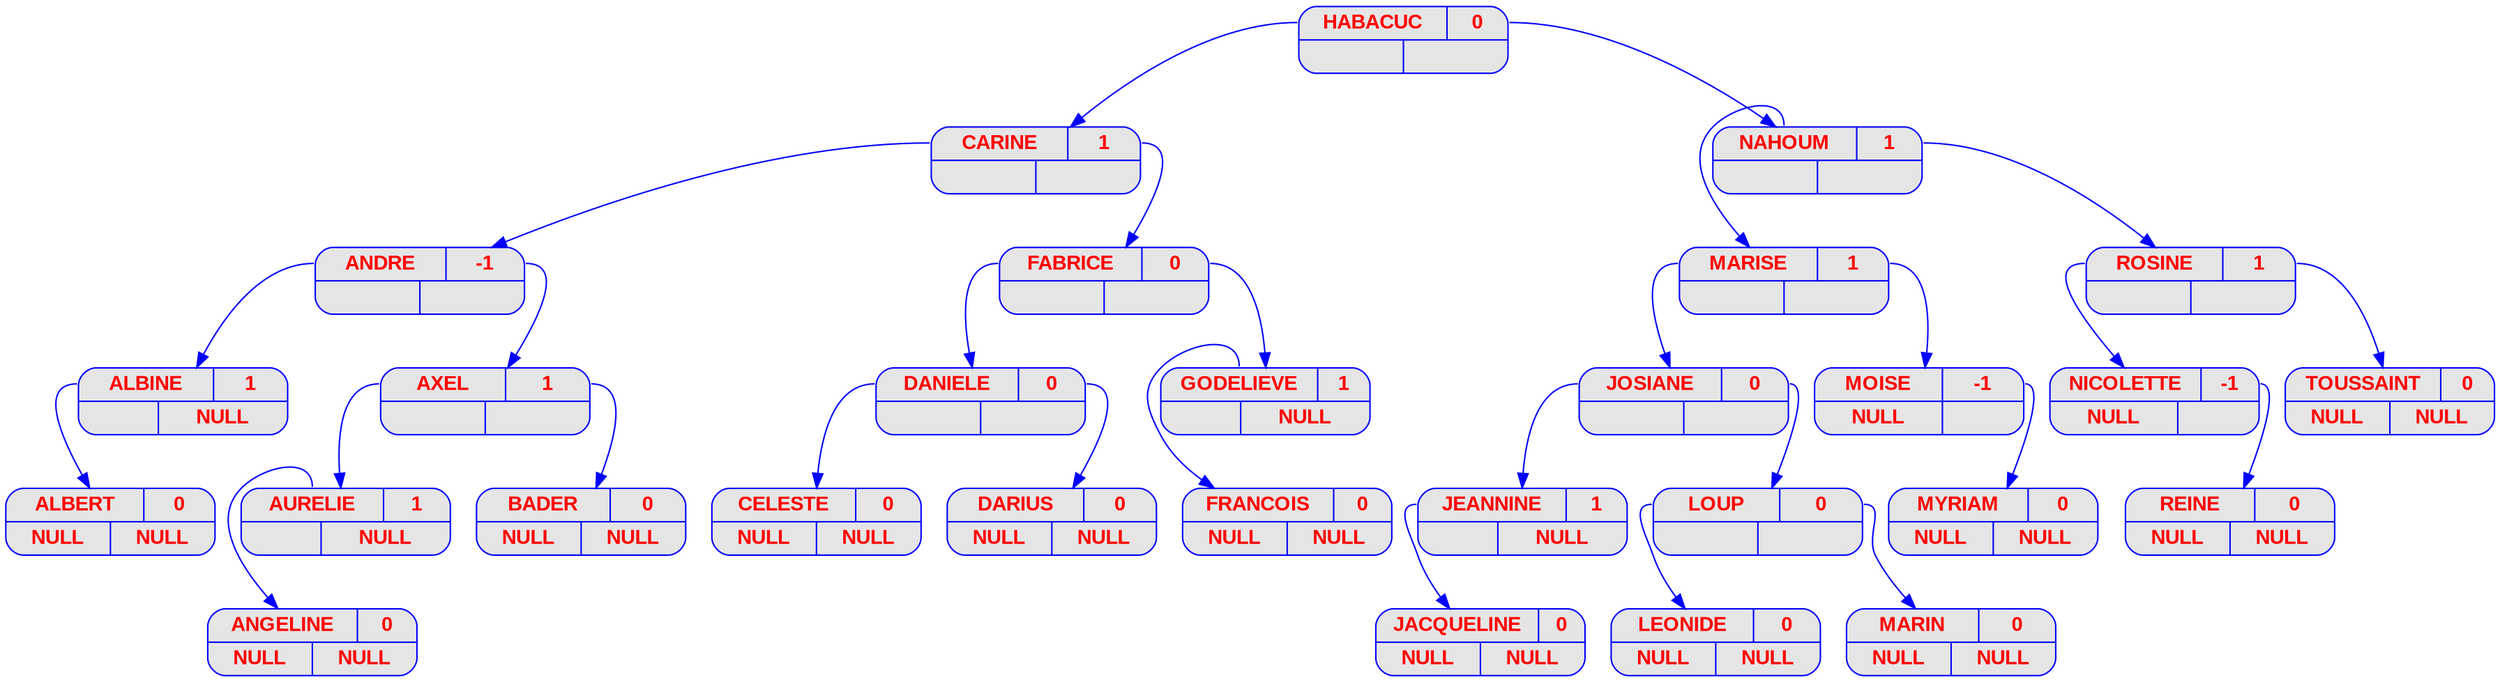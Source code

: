 digraph displayAVL {
	node [
		fontname  = "Arial bold" 
		fontsize  = "14"
		fontcolor = "red"
		style     = "rounded, filled"
		shape     = "record"
		fillcolor = "grey90"
		color     = "blue"
		width     = "2"
	]

	edge [
		color     = "blue"
	]

	HABACUC [label = "{{<g> HABACUC | <d> 0 } | { <g> | <d>}}"];
	HABACUC:g -> CARINE;
	CARINE [label = "{{<g> CARINE | <d> 1 } | { <g> | <d>}}"];
	CARINE:g -> ANDRE;
	ANDRE [label = "{{<g> ANDRE | <d> -1 } | { <g> | <d>}}"];
	ANDRE:g -> ALBINE;
	ALBINE [label = "{{<g> ALBINE | <d> 1 } | { <g> | <d>}}"];
	ALBINE [label = "{{<g> ALBINE | <d> 1 }| { <g> | <d> NULL}}"];
	ALBINE:g -> ALBERT;
	ALBERT [label = "{{<g> ALBERT | <d> 0 } | { <g> | <d>}}"];
	ALBERT [label = "{{<g> ALBERT | <d> 0 }| { <g> NULL | <d> NULL}}"];
	ANDRE:d -> AXEL;
	AXEL [label = "{{<g> AXEL | <d> 1 } | { <g> | <d>}}"];
	AXEL:g -> AURELIE;
	AURELIE [label = "{{<g> AURELIE | <d> 1 } | { <g> | <d>}}"];
	AURELIE [label = "{{<g> AURELIE | <d> 1 }| { <g> | <d> NULL}}"];
	AURELIE:g -> ANGELINE;
	ANGELINE [label = "{{<g> ANGELINE | <d> 0 } | { <g> | <d>}}"];
	ANGELINE [label = "{{<g> ANGELINE | <d> 0 }| { <g> NULL | <d> NULL}}"];
	AXEL:d -> BADER;
	BADER [label = "{{<g> BADER | <d> 0 } | { <g> | <d>}}"];
	BADER [label = "{{<g> BADER | <d> 0 }| { <g> NULL | <d> NULL}}"];
	CARINE:d -> FABRICE;
	FABRICE [label = "{{<g> FABRICE | <d> 0 } | { <g> | <d>}}"];
	FABRICE:g -> DANIELE;
	DANIELE [label = "{{<g> DANIELE | <d> 0 } | { <g> | <d>}}"];
	DANIELE:g -> CELESTE;
	CELESTE [label = "{{<g> CELESTE | <d> 0 } | { <g> | <d>}}"];
	CELESTE [label = "{{<g> CELESTE | <d> 0 }| { <g> NULL | <d> NULL}}"];
	DANIELE:d -> DARIUS;
	DARIUS [label = "{{<g> DARIUS | <d> 0 } | { <g> | <d>}}"];
	DARIUS [label = "{{<g> DARIUS | <d> 0 }| { <g> NULL | <d> NULL}}"];
	FABRICE:d -> GODELIEVE;
	GODELIEVE [label = "{{<g> GODELIEVE | <d> 1 } | { <g> | <d>}}"];
	GODELIEVE [label = "{{<g> GODELIEVE | <d> 1 }| { <g> | <d> NULL}}"];
	GODELIEVE:g -> FRANCOIS;
	FRANCOIS [label = "{{<g> FRANCOIS | <d> 0 } | { <g> | <d>}}"];
	FRANCOIS [label = "{{<g> FRANCOIS | <d> 0 }| { <g> NULL | <d> NULL}}"];
	HABACUC:d -> NAHOUM;
	NAHOUM [label = "{{<g> NAHOUM | <d> 1 } | { <g> | <d>}}"];
	NAHOUM:g -> MARISE;
	MARISE [label = "{{<g> MARISE | <d> 1 } | { <g> | <d>}}"];
	MARISE:g -> JOSIANE;
	JOSIANE [label = "{{<g> JOSIANE | <d> 0 } | { <g> | <d>}}"];
	JOSIANE:g -> JEANNINE;
	JEANNINE [label = "{{<g> JEANNINE | <d> 1 } | { <g> | <d>}}"];
	JEANNINE [label = "{{<g> JEANNINE | <d> 1 }| { <g> | <d> NULL}}"];
	JEANNINE:g -> JACQUELINE;
	JACQUELINE [label = "{{<g> JACQUELINE | <d> 0 } | { <g> | <d>}}"];
	JACQUELINE [label = "{{<g> JACQUELINE | <d> 0 }| { <g> NULL | <d> NULL}}"];
	JOSIANE:d -> LOUP;
	LOUP [label = "{{<g> LOUP | <d> 0 } | { <g> | <d>}}"];
	LOUP:g -> LEONIDE;
	LEONIDE [label = "{{<g> LEONIDE | <d> 0 } | { <g> | <d>}}"];
	LEONIDE [label = "{{<g> LEONIDE | <d> 0 }| { <g> NULL | <d> NULL}}"];
	LOUP:d -> MARIN;
	MARIN [label = "{{<g> MARIN | <d> 0 } | { <g> | <d>}}"];
	MARIN [label = "{{<g> MARIN | <d> 0 }| { <g> NULL | <d> NULL}}"];
	MARISE:d -> MOISE;
	MOISE [label = "{{<g> MOISE | <d> -1 } | { <g> | <d>}}"];
	MOISE [label = "{{<g> MOISE | <d> -1 }| { <g> NULL | <d> }}"];
	MOISE:d -> MYRIAM;
	MYRIAM [label = "{{<g> MYRIAM | <d> 0 } | { <g> | <d>}}"];
	MYRIAM [label = "{{<g> MYRIAM | <d> 0 }| { <g> NULL | <d> NULL}}"];
	NAHOUM:d -> ROSINE;
	ROSINE [label = "{{<g> ROSINE | <d> 1 } | { <g> | <d>}}"];
	ROSINE:g -> NICOLETTE;
	NICOLETTE [label = "{{<g> NICOLETTE | <d> -1 } | { <g> | <d>}}"];
	NICOLETTE [label = "{{<g> NICOLETTE | <d> -1 }| { <g> NULL | <d> }}"];
	NICOLETTE:d -> REINE;
	REINE [label = "{{<g> REINE | <d> 0 } | { <g> | <d>}}"];
	REINE [label = "{{<g> REINE | <d> 0 }| { <g> NULL | <d> NULL}}"];
	ROSINE:d -> TOUSSAINT;
	TOUSSAINT [label = "{{<g> TOUSSAINT | <d> 0 } | { <g> | <d>}}"];
	TOUSSAINT [label = "{{<g> TOUSSAINT | <d> 0 }| { <g> NULL | <d> NULL}}"];
}
